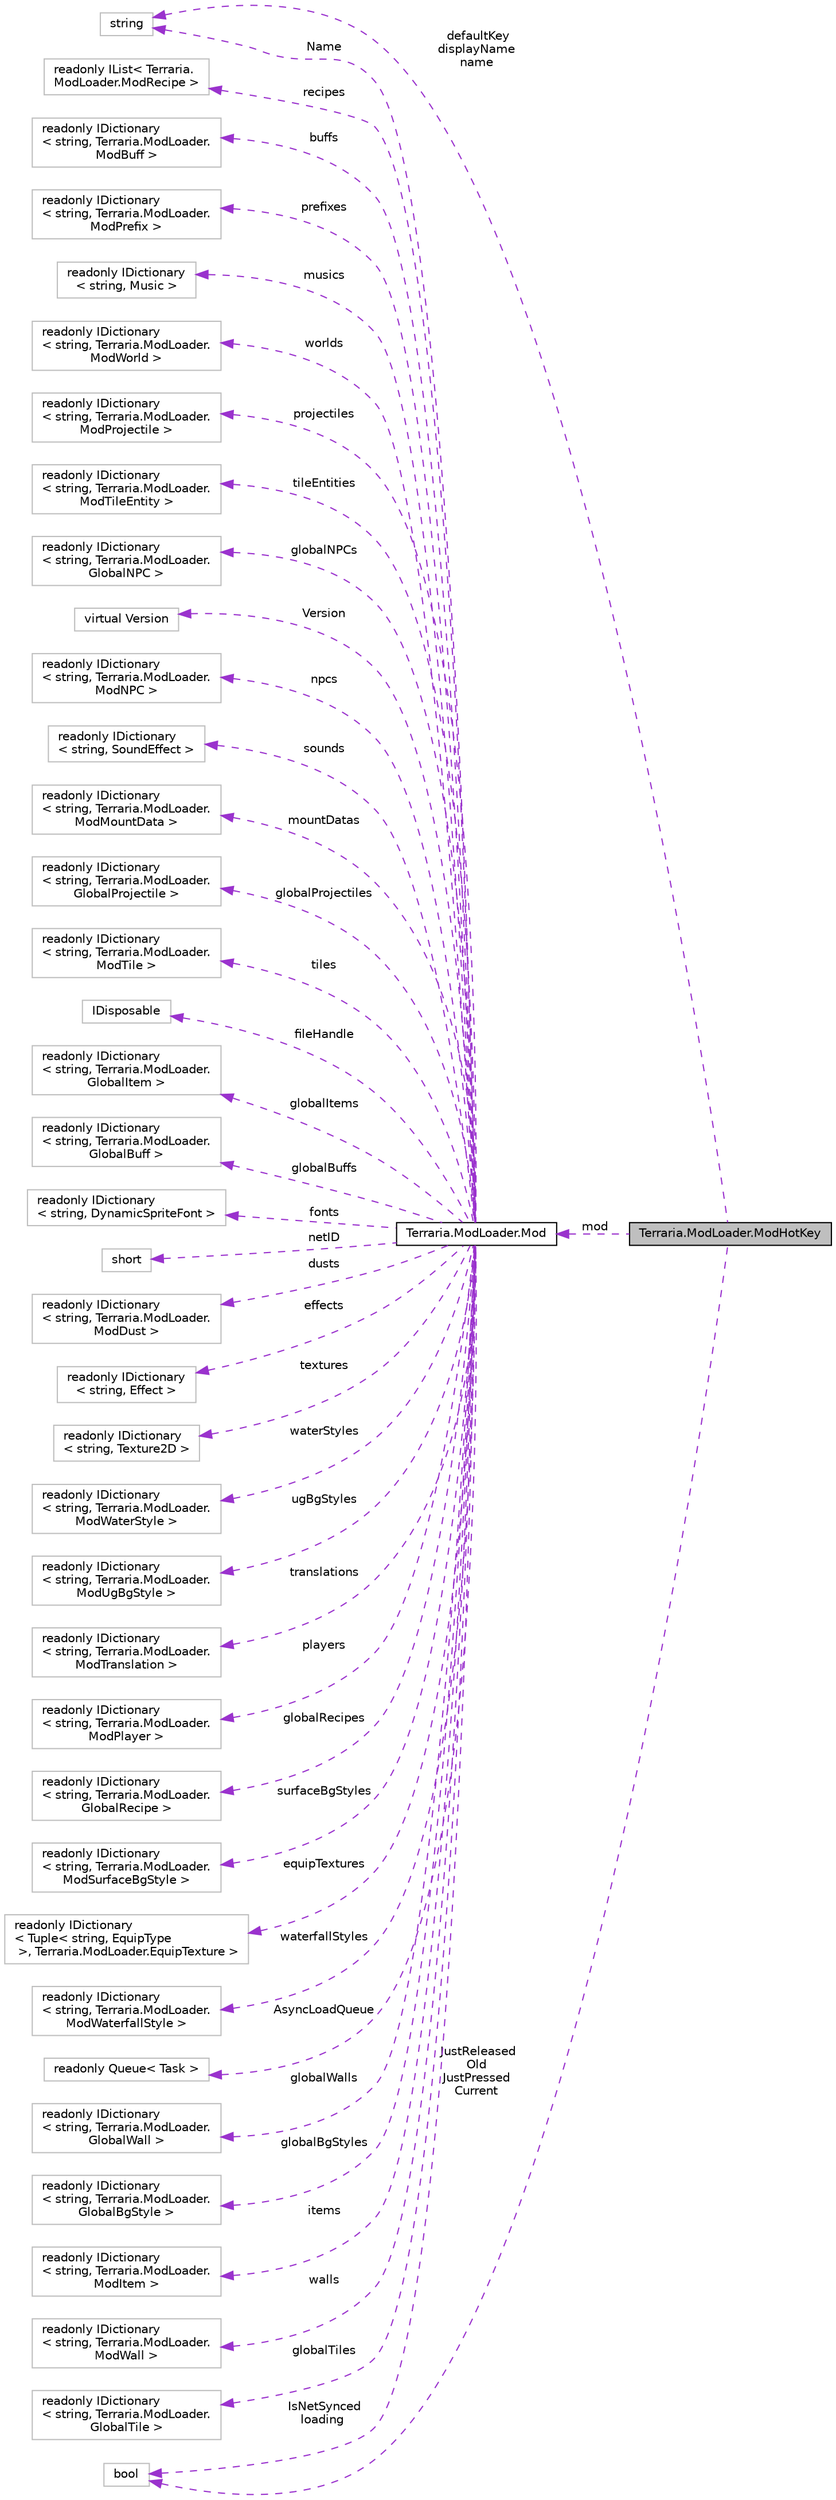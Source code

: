 digraph "Terraria.ModLoader.ModHotKey"
{
  edge [fontname="Helvetica",fontsize="10",labelfontname="Helvetica",labelfontsize="10"];
  node [fontname="Helvetica",fontsize="10",shape=record];
  rankdir="LR";
  Node1 [label="Terraria.ModLoader.ModHotKey",height=0.2,width=0.4,color="black", fillcolor="grey75", style="filled", fontcolor="black"];
  Node2 -> Node1 [dir="back",color="darkorchid3",fontsize="10",style="dashed",label=" defaultKey\ndisplayName\nname" ,fontname="Helvetica"];
  Node2 [label="string",height=0.2,width=0.4,color="grey75", fillcolor="white", style="filled"];
  Node3 -> Node1 [dir="back",color="darkorchid3",fontsize="10",style="dashed",label=" mod" ,fontname="Helvetica"];
  Node3 [label="Terraria.ModLoader.Mod",height=0.2,width=0.4,color="black", fillcolor="white", style="filled",URL="$class_terraria_1_1_mod_loader_1_1_mod.html",tooltip="Mod is an abstract class that you will override. It serves as a central place from which the mod&#39;s co..."];
  Node4 -> Node3 [dir="back",color="darkorchid3",fontsize="10",style="dashed",label=" worlds" ,fontname="Helvetica"];
  Node4 [label="readonly IDictionary\l\< string, Terraria.ModLoader.\lModWorld \>",height=0.2,width=0.4,color="grey75", fillcolor="white", style="filled"];
  Node5 -> Node3 [dir="back",color="darkorchid3",fontsize="10",style="dashed",label=" projectiles" ,fontname="Helvetica"];
  Node5 [label="readonly IDictionary\l\< string, Terraria.ModLoader.\lModProjectile \>",height=0.2,width=0.4,color="grey75", fillcolor="white", style="filled"];
  Node6 -> Node3 [dir="back",color="darkorchid3",fontsize="10",style="dashed",label=" tileEntities" ,fontname="Helvetica"];
  Node6 [label="readonly IDictionary\l\< string, Terraria.ModLoader.\lModTileEntity \>",height=0.2,width=0.4,color="grey75", fillcolor="white", style="filled"];
  Node7 -> Node3 [dir="back",color="darkorchid3",fontsize="10",style="dashed",label=" globalNPCs" ,fontname="Helvetica"];
  Node7 [label="readonly IDictionary\l\< string, Terraria.ModLoader.\lGlobalNPC \>",height=0.2,width=0.4,color="grey75", fillcolor="white", style="filled"];
  Node8 -> Node3 [dir="back",color="darkorchid3",fontsize="10",style="dashed",label=" Version" ,fontname="Helvetica"];
  Node8 [label="virtual Version",height=0.2,width=0.4,color="grey75", fillcolor="white", style="filled"];
  Node9 -> Node3 [dir="back",color="darkorchid3",fontsize="10",style="dashed",label=" npcs" ,fontname="Helvetica"];
  Node9 [label="readonly IDictionary\l\< string, Terraria.ModLoader.\lModNPC \>",height=0.2,width=0.4,color="grey75", fillcolor="white", style="filled"];
  Node10 -> Node3 [dir="back",color="darkorchid3",fontsize="10",style="dashed",label=" sounds" ,fontname="Helvetica"];
  Node10 [label="readonly IDictionary\l\< string, SoundEffect \>",height=0.2,width=0.4,color="grey75", fillcolor="white", style="filled"];
  Node2 -> Node3 [dir="back",color="darkorchid3",fontsize="10",style="dashed",label=" Name" ,fontname="Helvetica"];
  Node11 -> Node3 [dir="back",color="darkorchid3",fontsize="10",style="dashed",label=" mountDatas" ,fontname="Helvetica"];
  Node11 [label="readonly IDictionary\l\< string, Terraria.ModLoader.\lModMountData \>",height=0.2,width=0.4,color="grey75", fillcolor="white", style="filled"];
  Node12 -> Node3 [dir="back",color="darkorchid3",fontsize="10",style="dashed",label=" globalProjectiles" ,fontname="Helvetica"];
  Node12 [label="readonly IDictionary\l\< string, Terraria.ModLoader.\lGlobalProjectile \>",height=0.2,width=0.4,color="grey75", fillcolor="white", style="filled"];
  Node13 -> Node3 [dir="back",color="darkorchid3",fontsize="10",style="dashed",label=" tiles" ,fontname="Helvetica"];
  Node13 [label="readonly IDictionary\l\< string, Terraria.ModLoader.\lModTile \>",height=0.2,width=0.4,color="grey75", fillcolor="white", style="filled"];
  Node14 -> Node3 [dir="back",color="darkorchid3",fontsize="10",style="dashed",label=" fileHandle" ,fontname="Helvetica"];
  Node14 [label="IDisposable",height=0.2,width=0.4,color="grey75", fillcolor="white", style="filled"];
  Node15 -> Node3 [dir="back",color="darkorchid3",fontsize="10",style="dashed",label=" globalItems" ,fontname="Helvetica"];
  Node15 [label="readonly IDictionary\l\< string, Terraria.ModLoader.\lGlobalItem \>",height=0.2,width=0.4,color="grey75", fillcolor="white", style="filled"];
  Node16 -> Node3 [dir="back",color="darkorchid3",fontsize="10",style="dashed",label=" globalBuffs" ,fontname="Helvetica"];
  Node16 [label="readonly IDictionary\l\< string, Terraria.ModLoader.\lGlobalBuff \>",height=0.2,width=0.4,color="grey75", fillcolor="white", style="filled"];
  Node17 -> Node3 [dir="back",color="darkorchid3",fontsize="10",style="dashed",label=" fonts" ,fontname="Helvetica"];
  Node17 [label="readonly IDictionary\l\< string, DynamicSpriteFont \>",height=0.2,width=0.4,color="grey75", fillcolor="white", style="filled"];
  Node18 -> Node3 [dir="back",color="darkorchid3",fontsize="10",style="dashed",label=" netID" ,fontname="Helvetica"];
  Node18 [label="short",height=0.2,width=0.4,color="grey75", fillcolor="white", style="filled"];
  Node19 -> Node3 [dir="back",color="darkorchid3",fontsize="10",style="dashed",label=" dusts" ,fontname="Helvetica"];
  Node19 [label="readonly IDictionary\l\< string, Terraria.ModLoader.\lModDust \>",height=0.2,width=0.4,color="grey75", fillcolor="white", style="filled"];
  Node20 -> Node3 [dir="back",color="darkorchid3",fontsize="10",style="dashed",label=" effects" ,fontname="Helvetica"];
  Node20 [label="readonly IDictionary\l\< string, Effect \>",height=0.2,width=0.4,color="grey75", fillcolor="white", style="filled"];
  Node21 -> Node3 [dir="back",color="darkorchid3",fontsize="10",style="dashed",label=" textures" ,fontname="Helvetica"];
  Node21 [label="readonly IDictionary\l\< string, Texture2D \>",height=0.2,width=0.4,color="grey75", fillcolor="white", style="filled"];
  Node22 -> Node3 [dir="back",color="darkorchid3",fontsize="10",style="dashed",label=" waterStyles" ,fontname="Helvetica"];
  Node22 [label="readonly IDictionary\l\< string, Terraria.ModLoader.\lModWaterStyle \>",height=0.2,width=0.4,color="grey75", fillcolor="white", style="filled"];
  Node23 -> Node3 [dir="back",color="darkorchid3",fontsize="10",style="dashed",label=" ugBgStyles" ,fontname="Helvetica"];
  Node23 [label="readonly IDictionary\l\< string, Terraria.ModLoader.\lModUgBgStyle \>",height=0.2,width=0.4,color="grey75", fillcolor="white", style="filled"];
  Node24 -> Node3 [dir="back",color="darkorchid3",fontsize="10",style="dashed",label=" translations" ,fontname="Helvetica"];
  Node24 [label="readonly IDictionary\l\< string, Terraria.ModLoader.\lModTranslation \>",height=0.2,width=0.4,color="grey75", fillcolor="white", style="filled"];
  Node25 -> Node3 [dir="back",color="darkorchid3",fontsize="10",style="dashed",label=" players" ,fontname="Helvetica"];
  Node25 [label="readonly IDictionary\l\< string, Terraria.ModLoader.\lModPlayer \>",height=0.2,width=0.4,color="grey75", fillcolor="white", style="filled"];
  Node26 -> Node3 [dir="back",color="darkorchid3",fontsize="10",style="dashed",label=" globalRecipes" ,fontname="Helvetica"];
  Node26 [label="readonly IDictionary\l\< string, Terraria.ModLoader.\lGlobalRecipe \>",height=0.2,width=0.4,color="grey75", fillcolor="white", style="filled"];
  Node27 -> Node3 [dir="back",color="darkorchid3",fontsize="10",style="dashed",label=" surfaceBgStyles" ,fontname="Helvetica"];
  Node27 [label="readonly IDictionary\l\< string, Terraria.ModLoader.\lModSurfaceBgStyle \>",height=0.2,width=0.4,color="grey75", fillcolor="white", style="filled"];
  Node28 -> Node3 [dir="back",color="darkorchid3",fontsize="10",style="dashed",label=" equipTextures" ,fontname="Helvetica"];
  Node28 [label="readonly IDictionary\l\< Tuple\< string, EquipType\l \>, Terraria.ModLoader.EquipTexture \>",height=0.2,width=0.4,color="grey75", fillcolor="white", style="filled"];
  Node29 -> Node3 [dir="back",color="darkorchid3",fontsize="10",style="dashed",label=" IsNetSynced\nloading" ,fontname="Helvetica"];
  Node29 [label="bool",height=0.2,width=0.4,color="grey75", fillcolor="white", style="filled"];
  Node30 -> Node3 [dir="back",color="darkorchid3",fontsize="10",style="dashed",label=" waterfallStyles" ,fontname="Helvetica"];
  Node30 [label="readonly IDictionary\l\< string, Terraria.ModLoader.\lModWaterfallStyle \>",height=0.2,width=0.4,color="grey75", fillcolor="white", style="filled"];
  Node31 -> Node3 [dir="back",color="darkorchid3",fontsize="10",style="dashed",label=" AsyncLoadQueue" ,fontname="Helvetica"];
  Node31 [label="readonly Queue\< Task \>",height=0.2,width=0.4,color="grey75", fillcolor="white", style="filled"];
  Node32 -> Node3 [dir="back",color="darkorchid3",fontsize="10",style="dashed",label=" globalWalls" ,fontname="Helvetica"];
  Node32 [label="readonly IDictionary\l\< string, Terraria.ModLoader.\lGlobalWall \>",height=0.2,width=0.4,color="grey75", fillcolor="white", style="filled"];
  Node33 -> Node3 [dir="back",color="darkorchid3",fontsize="10",style="dashed",label=" globalBgStyles" ,fontname="Helvetica"];
  Node33 [label="readonly IDictionary\l\< string, Terraria.ModLoader.\lGlobalBgStyle \>",height=0.2,width=0.4,color="grey75", fillcolor="white", style="filled"];
  Node34 -> Node3 [dir="back",color="darkorchid3",fontsize="10",style="dashed",label=" items" ,fontname="Helvetica"];
  Node34 [label="readonly IDictionary\l\< string, Terraria.ModLoader.\lModItem \>",height=0.2,width=0.4,color="grey75", fillcolor="white", style="filled"];
  Node35 -> Node3 [dir="back",color="darkorchid3",fontsize="10",style="dashed",label=" walls" ,fontname="Helvetica"];
  Node35 [label="readonly IDictionary\l\< string, Terraria.ModLoader.\lModWall \>",height=0.2,width=0.4,color="grey75", fillcolor="white", style="filled"];
  Node36 -> Node3 [dir="back",color="darkorchid3",fontsize="10",style="dashed",label=" globalTiles" ,fontname="Helvetica"];
  Node36 [label="readonly IDictionary\l\< string, Terraria.ModLoader.\lGlobalTile \>",height=0.2,width=0.4,color="grey75", fillcolor="white", style="filled"];
  Node37 -> Node3 [dir="back",color="darkorchid3",fontsize="10",style="dashed",label=" recipes" ,fontname="Helvetica"];
  Node37 [label="readonly IList\< Terraria.\lModLoader.ModRecipe \>",height=0.2,width=0.4,color="grey75", fillcolor="white", style="filled"];
  Node38 -> Node3 [dir="back",color="darkorchid3",fontsize="10",style="dashed",label=" buffs" ,fontname="Helvetica"];
  Node38 [label="readonly IDictionary\l\< string, Terraria.ModLoader.\lModBuff \>",height=0.2,width=0.4,color="grey75", fillcolor="white", style="filled"];
  Node39 -> Node3 [dir="back",color="darkorchid3",fontsize="10",style="dashed",label=" prefixes" ,fontname="Helvetica"];
  Node39 [label="readonly IDictionary\l\< string, Terraria.ModLoader.\lModPrefix \>",height=0.2,width=0.4,color="grey75", fillcolor="white", style="filled"];
  Node40 -> Node3 [dir="back",color="darkorchid3",fontsize="10",style="dashed",label=" musics" ,fontname="Helvetica"];
  Node40 [label="readonly IDictionary\l\< string, Music \>",height=0.2,width=0.4,color="grey75", fillcolor="white", style="filled"];
  Node29 -> Node1 [dir="back",color="darkorchid3",fontsize="10",style="dashed",label=" JustReleased\nOld\nJustPressed\nCurrent" ,fontname="Helvetica"];
}
